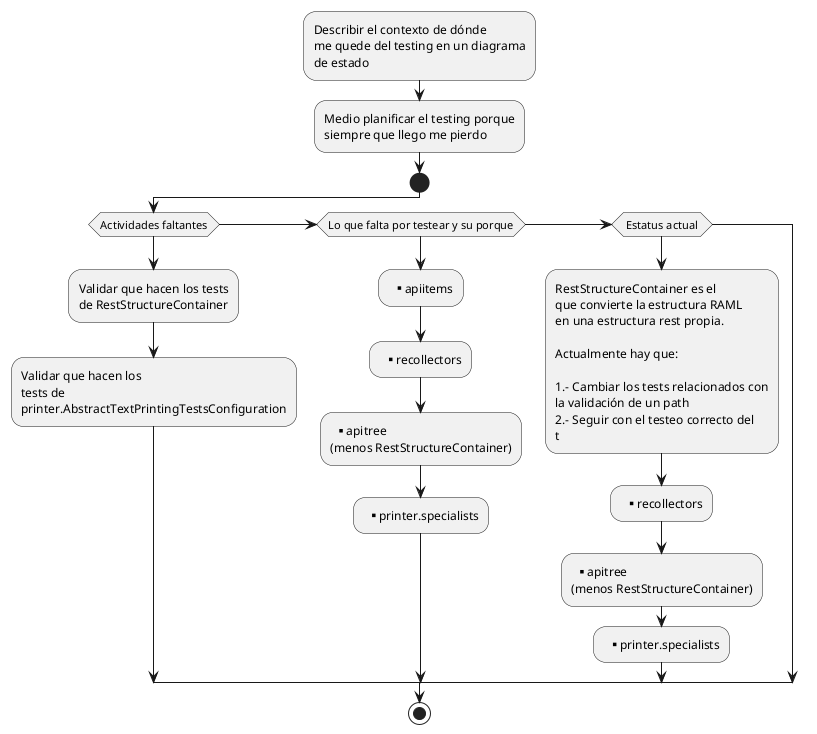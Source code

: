 @startuml
    
    :Describir el contexto de dónde
    me quede del testing en un diagrama
    de estado;
    
    :Medio planificar el testing porque 
    siempre que llego me pierdo;

    start
        if (Actividades faltantes) then ( )
          :Validar que hacen los tests
          de RestStructureContainer;
          :Validar que hacen los 
          tests de 
          printer.AbstractTextPrintingTestsConfiguration;
        elseif (Lo que falta por testear y su porque) then ( )
          :**apiitems;
          :**recollectors;
          :**apitree 
          (menos RestStructureContainer);
          :**printer.specialists;
        elseif ( Estatus actual ) then ( )
                  :RestStructureContainer es el
                  que convierte la estructura RAML
                  en una estructura rest propia. 
                  
                  Actualmente hay que:
                  
                  1.- Cambiar los tests relacionados con
                  la validación de un path 
                  2.- Seguir con el testeo correcto del
                  t;
                  :**recollectors;
                  :**apitree 
                  (menos RestStructureContainer);
                  :**printer.specialists;
        endif
    stop

'elseif (condition C) then (yes)
'  :Text 3;
'elseif (condition D) then (yes)
'  :Text 4;
'else (nothing)
'  :Text else;

@enduml

